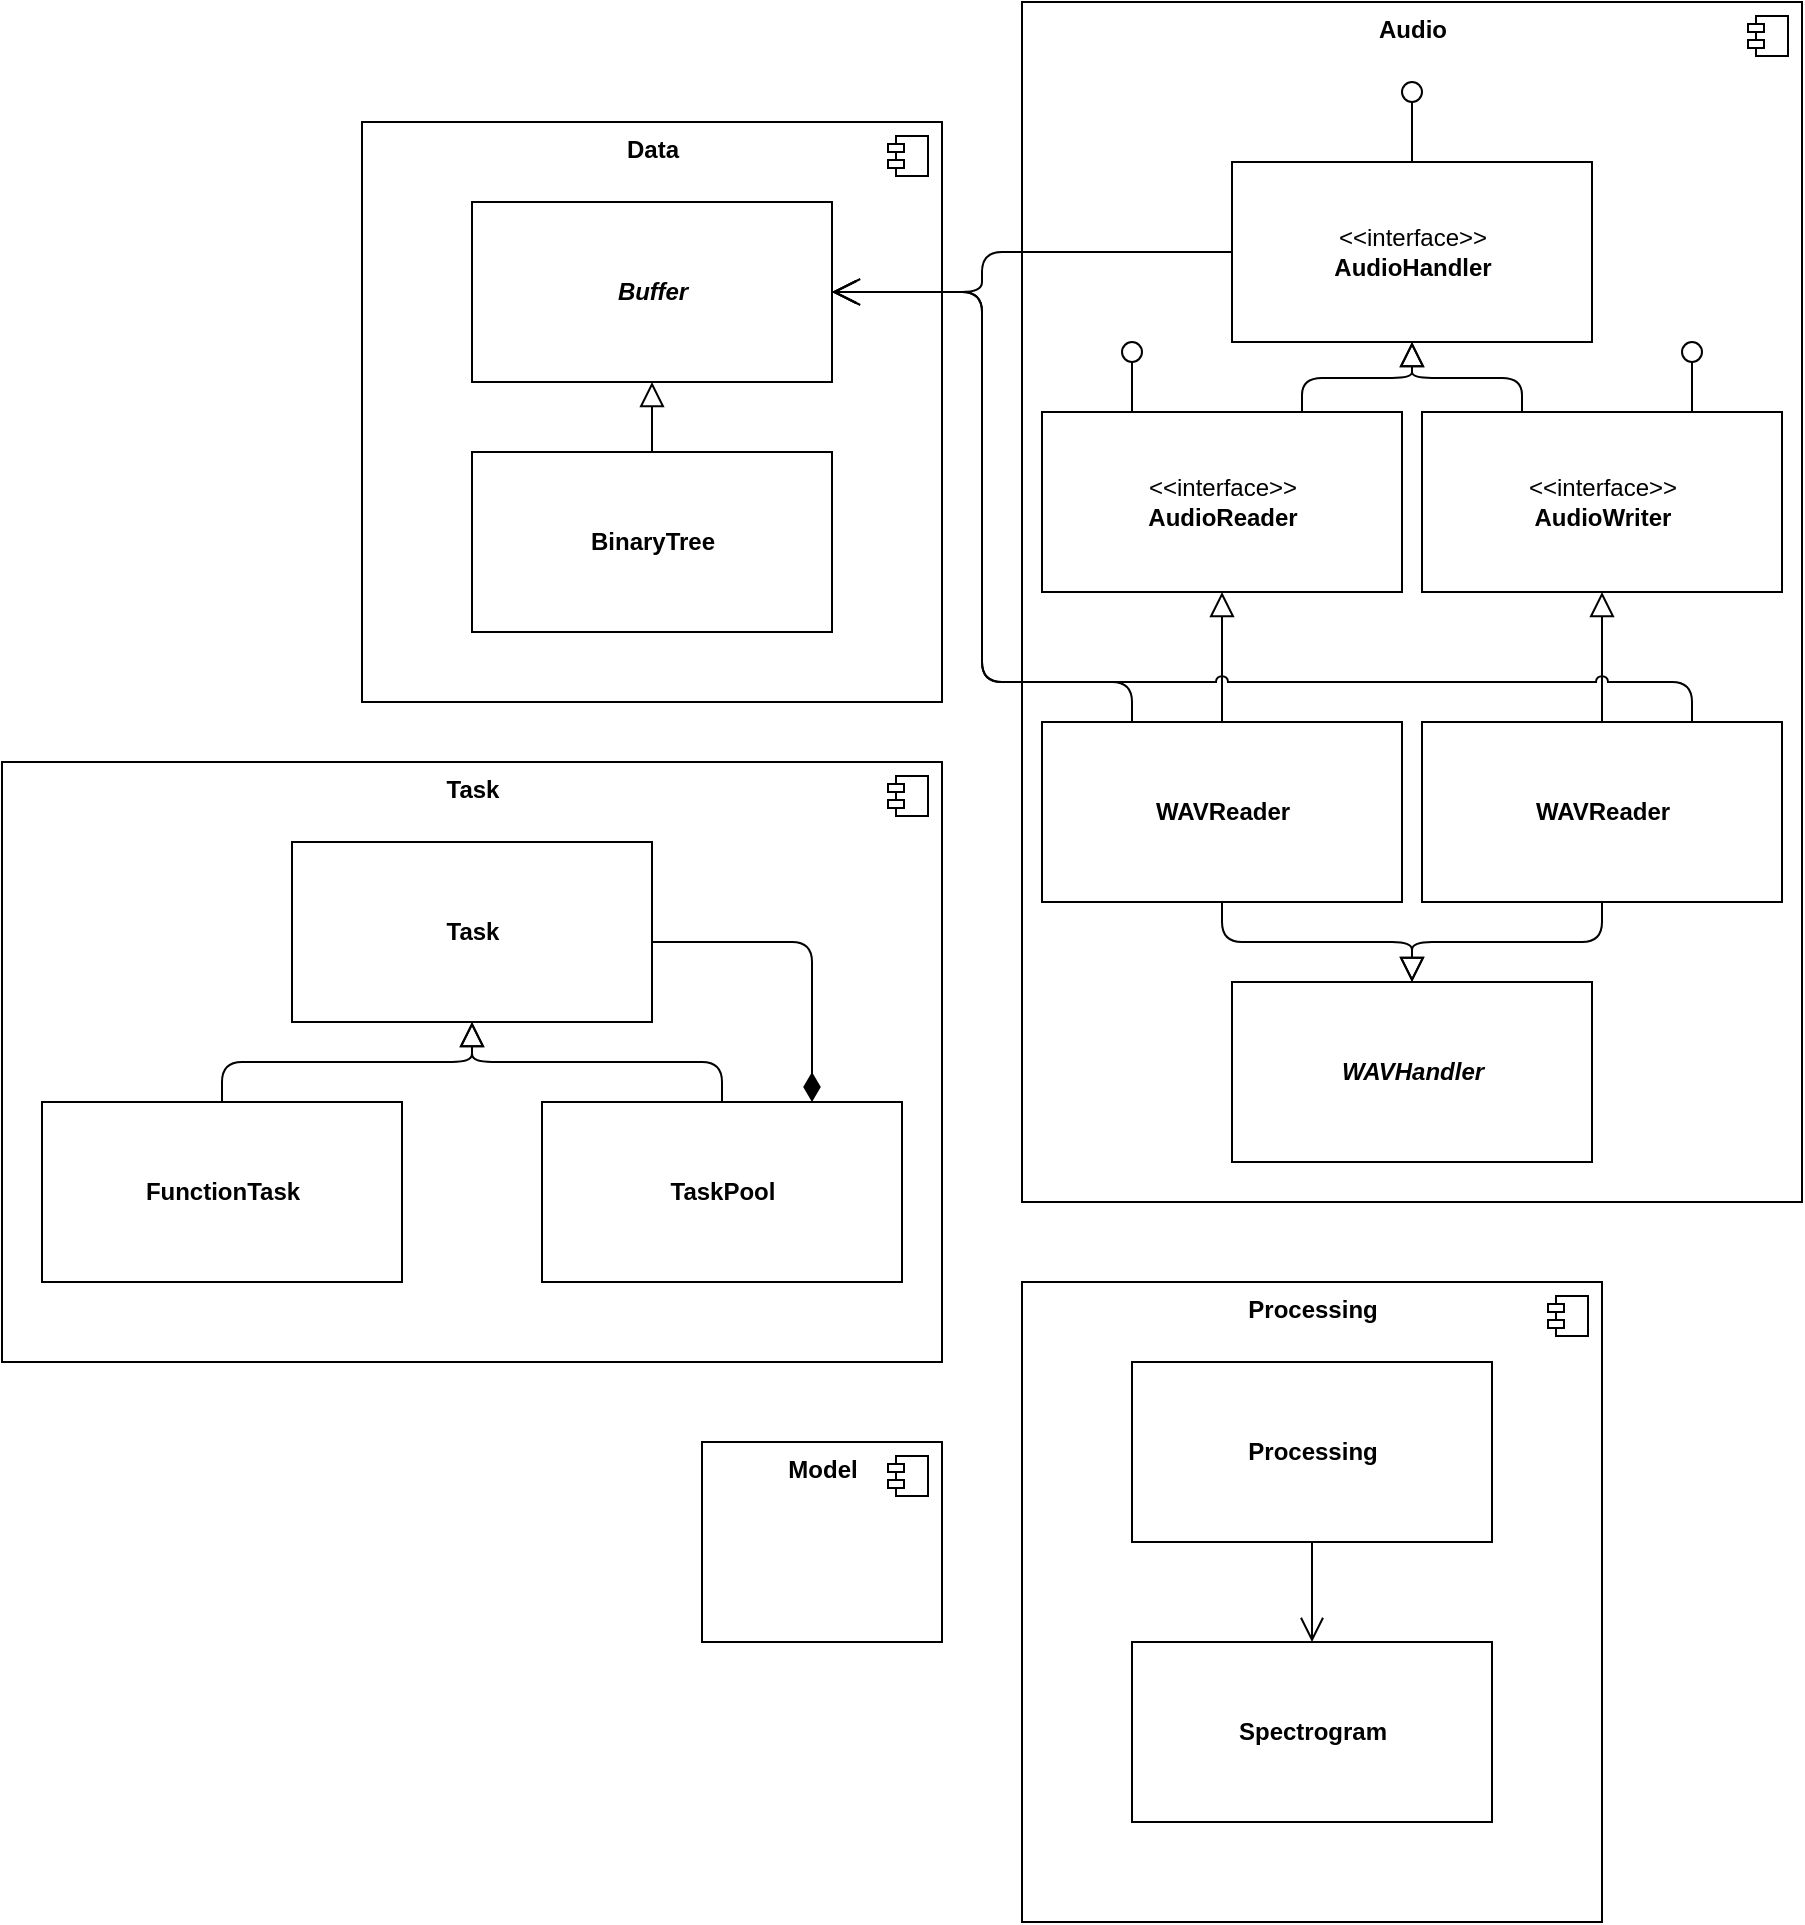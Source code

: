<mxfile>
    <diagram id="rVW-LHmZWdmXAgt8M_pt" name="Page-1">
        <mxGraphModel dx="2123" dy="668" grid="1" gridSize="10" guides="1" tooltips="1" connect="1" arrows="1" fold="1" page="1" pageScale="1" pageWidth="827" pageHeight="1169" math="0" shadow="0">
            <root>
                <mxCell id="0"/>
                <mxCell id="1" parent="0"/>
                <mxCell id="11" value="&lt;b&gt;Audio&lt;/b&gt;" style="html=1;dropTarget=0;verticalAlign=top;" vertex="1" parent="1">
                    <mxGeometry x="370" y="130" width="390" height="600" as="geometry"/>
                </mxCell>
                <mxCell id="12" value="" style="shape=module;jettyWidth=8;jettyHeight=4;" vertex="1" parent="11">
                    <mxGeometry x="1" width="20" height="20" relative="1" as="geometry">
                        <mxPoint x="-27" y="7" as="offset"/>
                    </mxGeometry>
                </mxCell>
                <mxCell id="13" value="&lt;b&gt;Task&lt;/b&gt;" style="html=1;dropTarget=0;verticalAlign=top;" vertex="1" parent="1">
                    <mxGeometry x="-140" y="510" width="470" height="300" as="geometry"/>
                </mxCell>
                <mxCell id="14" value="" style="shape=module;jettyWidth=8;jettyHeight=4;" vertex="1" parent="13">
                    <mxGeometry x="1" width="20" height="20" relative="1" as="geometry">
                        <mxPoint x="-27" y="7" as="offset"/>
                    </mxGeometry>
                </mxCell>
                <mxCell id="15" value="&lt;b&gt;Processing&lt;/b&gt;" style="html=1;dropTarget=0;verticalAlign=top;" vertex="1" parent="1">
                    <mxGeometry x="370" y="770" width="290" height="320" as="geometry"/>
                </mxCell>
                <mxCell id="16" value="" style="shape=module;jettyWidth=8;jettyHeight=4;" vertex="1" parent="15">
                    <mxGeometry x="1" width="20" height="20" relative="1" as="geometry">
                        <mxPoint x="-27" y="7" as="offset"/>
                    </mxGeometry>
                </mxCell>
                <mxCell id="17" value="&lt;b&gt;Model&lt;/b&gt;" style="html=1;dropTarget=0;verticalAlign=top;" vertex="1" parent="1">
                    <mxGeometry x="210" y="850" width="120" height="100" as="geometry"/>
                </mxCell>
                <mxCell id="18" value="" style="shape=module;jettyWidth=8;jettyHeight=4;" vertex="1" parent="17">
                    <mxGeometry x="1" width="20" height="20" relative="1" as="geometry">
                        <mxPoint x="-27" y="7" as="offset"/>
                    </mxGeometry>
                </mxCell>
                <mxCell id="19" value="&lt;b&gt;Data&lt;/b&gt;" style="html=1;dropTarget=0;verticalAlign=top;" vertex="1" parent="1">
                    <mxGeometry x="40" y="190" width="290" height="290" as="geometry"/>
                </mxCell>
                <mxCell id="20" value="" style="shape=module;jettyWidth=8;jettyHeight=4;" vertex="1" parent="19">
                    <mxGeometry x="1" width="20" height="20" relative="1" as="geometry">
                        <mxPoint x="-27" y="7" as="offset"/>
                    </mxGeometry>
                </mxCell>
                <mxCell id="65" style="edgeStyle=orthogonalEdgeStyle;jumpStyle=arc;html=1;entryX=1;entryY=0.5;entryDx=0;entryDy=0;endArrow=open;endFill=0;endSize=10;" edge="1" parent="1" source="21" target="56">
                    <mxGeometry relative="1" as="geometry">
                        <Array as="points">
                            <mxPoint x="350" y="255"/>
                            <mxPoint x="350" y="275"/>
                        </Array>
                    </mxGeometry>
                </mxCell>
                <mxCell id="21" value="&amp;lt;&amp;lt;interface&amp;gt;&amp;gt;&lt;br&gt;&lt;b&gt;AudioHandler&lt;/b&gt;&lt;span style=&quot;color: rgba(0, 0, 0, 0); font-family: monospace; font-size: 0px; text-align: start;&quot;&gt;%3CmxGraphModel%3E%3Croot%3E%3CmxCell%20id%3D%220%22%2F%3E%3CmxCell%20id%3D%221%22%20parent%3D%220%22%2F%3E%3CmxCell%20id%3D%222%22%20value%3D%22AudioHandler%22%20style%3D%22html%3D1%3BdropTarget%3D0%3B%22%20vertex%3D%221%22%20parent%3D%221%22%3E%3CmxGeometry%20x%3D%22380%22%20y%3D%22240%22%20width%3D%22180%22%20height%3D%2290%22%20as%3D%22geometry%22%2F%3E%3C%2FmxCell%3E%3CmxCell%20id%3D%223%22%20value%3D%22%22%20style%3D%22shape%3Dmodule%3BjettyWidth%3D8%3BjettyHeight%3D4%3B%22%20vertex%3D%221%22%20parent%3D%222%22%3E%3CmxGeometry%20x%3D%221%22%20width%3D%2220%22%20height%3D%2220%22%20relative%3D%221%22%20as%3D%22geometry%22%3E%3CmxPoint%20x%3D%22-27%22%20y%3D%227%22%20as%3D%22offset%22%2F%3E%3C%2FmxGeometry%3E%3C%2FmxCell%3E%3C%2Froot%3E%3C%2FmxGraphModel%3E&lt;/span&gt;" style="html=1;dropTarget=0;" vertex="1" parent="1">
                    <mxGeometry x="475" y="210" width="180" height="90" as="geometry"/>
                </mxCell>
                <mxCell id="28" style="edgeStyle=orthogonalEdgeStyle;html=1;entryX=0.5;entryY=1;entryDx=0;entryDy=0;endArrow=block;endFill=0;endSize=10;" edge="1" parent="1" source="23" target="21">
                    <mxGeometry relative="1" as="geometry">
                        <Array as="points">
                            <mxPoint x="510" y="318"/>
                            <mxPoint x="565" y="318"/>
                        </Array>
                    </mxGeometry>
                </mxCell>
                <mxCell id="23" value="&amp;lt;&amp;lt;interface&amp;gt;&amp;gt;&lt;br&gt;&lt;b&gt;AudioReader&lt;/b&gt;" style="html=1;dropTarget=0;" vertex="1" parent="1">
                    <mxGeometry x="380" y="335" width="180" height="90" as="geometry"/>
                </mxCell>
                <mxCell id="27" style="edgeStyle=orthogonalEdgeStyle;html=1;entryX=0.5;entryY=1;entryDx=0;entryDy=0;endArrow=block;endFill=0;endSize=10;" edge="1" parent="1" source="25" target="21">
                    <mxGeometry relative="1" as="geometry">
                        <Array as="points">
                            <mxPoint x="620" y="318"/>
                            <mxPoint x="565" y="318"/>
                        </Array>
                    </mxGeometry>
                </mxCell>
                <mxCell id="25" value="&amp;lt;&amp;lt;interface&amp;gt;&amp;gt;&lt;br&gt;&lt;b&gt;AudioWriter&lt;/b&gt;" style="html=1;dropTarget=0;" vertex="1" parent="1">
                    <mxGeometry x="570" y="335" width="180" height="90" as="geometry"/>
                </mxCell>
                <mxCell id="31" style="edgeStyle=orthogonalEdgeStyle;html=1;entryX=0.5;entryY=1;entryDx=0;entryDy=0;endArrow=block;endFill=0;endSize=10;" edge="1" parent="1" source="29" target="23">
                    <mxGeometry relative="1" as="geometry"/>
                </mxCell>
                <mxCell id="38" style="edgeStyle=orthogonalEdgeStyle;html=1;exitX=0.5;exitY=1;exitDx=0;exitDy=0;entryX=0.5;entryY=0;entryDx=0;entryDy=0;endArrow=block;endFill=0;endSize=10;" edge="1" parent="1" source="29" target="35">
                    <mxGeometry relative="1" as="geometry"/>
                </mxCell>
                <mxCell id="29" value="&lt;b&gt;WAVReader&lt;/b&gt;" style="html=1;dropTarget=0;" vertex="1" parent="1">
                    <mxGeometry x="380" y="490" width="180" height="90" as="geometry"/>
                </mxCell>
                <mxCell id="39" style="edgeStyle=orthogonalEdgeStyle;html=1;exitX=0.5;exitY=1;exitDx=0;exitDy=0;entryX=0.5;entryY=0;entryDx=0;entryDy=0;endArrow=block;endFill=0;endSize=10;" edge="1" parent="1" source="33" target="35">
                    <mxGeometry relative="1" as="geometry"/>
                </mxCell>
                <mxCell id="40" style="edgeStyle=orthogonalEdgeStyle;html=1;exitX=0.5;exitY=0;exitDx=0;exitDy=0;entryX=0.5;entryY=1;entryDx=0;entryDy=0;endArrow=block;endFill=0;endSize=10;" edge="1" parent="1" source="33" target="25">
                    <mxGeometry relative="1" as="geometry"/>
                </mxCell>
                <mxCell id="64" style="edgeStyle=orthogonalEdgeStyle;html=1;exitX=0.75;exitY=0;exitDx=0;exitDy=0;entryX=1;entryY=0.5;entryDx=0;entryDy=0;endArrow=open;endFill=0;jumpStyle=arc;endSize=12;" edge="1" parent="1" source="33" target="56">
                    <mxGeometry relative="1" as="geometry">
                        <Array as="points">
                            <mxPoint x="705" y="470"/>
                            <mxPoint x="350" y="470"/>
                            <mxPoint x="350" y="275"/>
                        </Array>
                    </mxGeometry>
                </mxCell>
                <mxCell id="33" value="&lt;b&gt;WAVReader&lt;/b&gt;" style="html=1;dropTarget=0;" vertex="1" parent="1">
                    <mxGeometry x="570" y="490" width="180" height="90" as="geometry"/>
                </mxCell>
                <mxCell id="63" style="edgeStyle=orthogonalEdgeStyle;html=1;entryX=1;entryY=0.5;entryDx=0;entryDy=0;endArrow=open;endFill=0;exitX=0.25;exitY=0;exitDx=0;exitDy=0;endSize=10;" edge="1" parent="1" source="29" target="56">
                    <mxGeometry relative="1" as="geometry">
                        <mxPoint x="425" y="480" as="sourcePoint"/>
                        <Array as="points">
                            <mxPoint x="425" y="470"/>
                            <mxPoint x="350" y="470"/>
                            <mxPoint x="350" y="275"/>
                        </Array>
                    </mxGeometry>
                </mxCell>
                <mxCell id="35" value="&lt;b&gt;&lt;i&gt;WAVHandler&lt;/i&gt;&lt;/b&gt;" style="html=1;dropTarget=0;" vertex="1" parent="1">
                    <mxGeometry x="475" y="620" width="180" height="90" as="geometry"/>
                </mxCell>
                <mxCell id="43" value="" style="rounded=0;orthogonalLoop=1;jettySize=auto;html=1;endArrow=none;endFill=0;sketch=0;sourcePerimeterSpacing=0;targetPerimeterSpacing=0;exitX=0.5;exitY=0;exitDx=0;exitDy=0;" edge="1" target="45" parent="1" source="21">
                    <mxGeometry relative="1" as="geometry">
                        <mxPoint x="560" y="165" as="sourcePoint"/>
                    </mxGeometry>
                </mxCell>
                <mxCell id="45" value="" style="ellipse;whiteSpace=wrap;html=1;align=center;aspect=fixed;resizable=0;points=[];outlineConnect=0;sketch=0;" vertex="1" parent="1">
                    <mxGeometry x="560" y="170" width="10" height="10" as="geometry"/>
                </mxCell>
                <mxCell id="48" value="" style="rounded=0;orthogonalLoop=1;jettySize=auto;html=1;endArrow=none;endFill=0;sketch=0;sourcePerimeterSpacing=0;targetPerimeterSpacing=0;exitX=0.25;exitY=0;exitDx=0;exitDy=0;" edge="1" target="50" parent="1" source="23">
                    <mxGeometry relative="1" as="geometry">
                        <mxPoint x="430" y="315" as="sourcePoint"/>
                    </mxGeometry>
                </mxCell>
                <mxCell id="50" value="" style="ellipse;whiteSpace=wrap;html=1;align=center;aspect=fixed;resizable=0;points=[];outlineConnect=0;sketch=0;" vertex="1" parent="1">
                    <mxGeometry x="420" y="300" width="10" height="10" as="geometry"/>
                </mxCell>
                <mxCell id="51" value="" style="rounded=0;orthogonalLoop=1;jettySize=auto;html=1;endArrow=none;endFill=0;sketch=0;sourcePerimeterSpacing=0;targetPerimeterSpacing=0;exitX=0.75;exitY=0;exitDx=0;exitDy=0;" edge="1" target="53" parent="1" source="25">
                    <mxGeometry relative="1" as="geometry">
                        <mxPoint x="710" y="305" as="sourcePoint"/>
                    </mxGeometry>
                </mxCell>
                <mxCell id="53" value="" style="ellipse;whiteSpace=wrap;html=1;align=center;aspect=fixed;resizable=0;points=[];outlineConnect=0;sketch=0;" vertex="1" parent="1">
                    <mxGeometry x="700" y="300" width="10" height="10" as="geometry"/>
                </mxCell>
                <mxCell id="56" value="&lt;i&gt;&lt;b&gt;Buffer&lt;/b&gt;&lt;span style=&quot;color: rgba(0, 0, 0, 0); font-family: monospace; font-size: 0px; text-align: start;&quot;&gt;%3CmxGraphModel%3E%3Croot%3E%3CmxCell%20id%3D%220%22%2F%3E%3CmxCell%20id%3D%221%22%20parent%3D%220%22%2F%3E%3CmxCell%20id%3D%222%22%20value%3D%22AudioHandler%22%20style%3D%22html%3D1%3BdropTarget%3D0%3B%22%20vertex%3D%221%22%20parent%3D%221%22%3E%3CmxGeometry%20x%3D%22380%22%20y%3D%22240%22%20width%3D%22180%22%20height%3D%2290%22%20as%3D%22geometry%22%2F%3E%3C%2FmxCell%3E%3CmxCell%20id%3D%223%22%20value%3D%22%22%20style%3D%22shape%3Dmodule%3BjettyWidth%3D8%3BjettyHeight%3D4%3B%22%20vertex%3D%221%22%20parent%3D%222%22%3E%3CmxGeometry%20x%3D%221%22%20width%3D%2220%22%20height%3D%2220%22%20relative%3D%221%22%20as%3D%22geometry%22%3E%3CmxPoint%20x%3D%22-27%22%20y%3D%227%22%20as%3D%22offset%22%2F%3E%3C%2FmxGeometry%3E%3C%2FmxCell%3E%3C%2Froot%3E%3C%2FmxGraphModel%3E&lt;/span&gt;&lt;/i&gt;" style="html=1;dropTarget=0;" vertex="1" parent="1">
                    <mxGeometry x="95" y="230" width="180" height="90" as="geometry"/>
                </mxCell>
                <mxCell id="60" style="edgeStyle=orthogonalEdgeStyle;html=1;entryX=0.5;entryY=1;entryDx=0;entryDy=0;endArrow=block;endFill=0;endSize=10;" edge="1" parent="1" source="58" target="56">
                    <mxGeometry relative="1" as="geometry"/>
                </mxCell>
                <mxCell id="58" value="BinaryTree" style="html=1;dropTarget=0;fontStyle=1" vertex="1" parent="1">
                    <mxGeometry x="95" y="355" width="180" height="90" as="geometry"/>
                </mxCell>
                <mxCell id="74" style="edgeStyle=orthogonalEdgeStyle;jumpStyle=arc;html=1;entryX=0.5;entryY=0;entryDx=0;entryDy=0;endArrow=open;endFill=0;endSize=10;" edge="1" parent="1" source="67" target="68">
                    <mxGeometry relative="1" as="geometry"/>
                </mxCell>
                <mxCell id="67" value="&lt;b&gt;Processing&lt;/b&gt;" style="html=1;dropTarget=0;" vertex="1" parent="1">
                    <mxGeometry x="425" y="810" width="180" height="90" as="geometry"/>
                </mxCell>
                <mxCell id="68" value="&lt;b&gt;Spectrogram&lt;/b&gt;" style="html=1;dropTarget=0;" vertex="1" parent="1">
                    <mxGeometry x="425" y="950" width="180" height="90" as="geometry"/>
                </mxCell>
                <mxCell id="78" style="edgeStyle=orthogonalEdgeStyle;jumpStyle=arc;html=1;entryX=0.5;entryY=1;entryDx=0;entryDy=0;endArrow=block;endFill=0;endSize=10;" edge="1" parent="1" source="75" target="76">
                    <mxGeometry relative="1" as="geometry"/>
                </mxCell>
                <mxCell id="75" value="&lt;b&gt;FunctionTask&lt;/b&gt;" style="html=1;dropTarget=0;" vertex="1" parent="1">
                    <mxGeometry x="-120" y="680" width="180" height="90" as="geometry"/>
                </mxCell>
                <mxCell id="82" style="edgeStyle=orthogonalEdgeStyle;jumpStyle=arc;html=1;entryX=0.75;entryY=0;entryDx=0;entryDy=0;endArrow=diamondThin;endFill=1;startSize=6;endSize=12;" edge="1" parent="1" source="76" target="77">
                    <mxGeometry relative="1" as="geometry">
                        <Array as="points">
                            <mxPoint x="265" y="600"/>
                        </Array>
                    </mxGeometry>
                </mxCell>
                <mxCell id="76" value="&lt;b&gt;Task&lt;/b&gt;" style="html=1;dropTarget=0;" vertex="1" parent="1">
                    <mxGeometry x="5" y="550" width="180" height="90" as="geometry"/>
                </mxCell>
                <mxCell id="79" style="edgeStyle=orthogonalEdgeStyle;jumpStyle=arc;html=1;endArrow=block;endFill=0;endSize=10;" edge="1" parent="1" source="77" target="76">
                    <mxGeometry relative="1" as="geometry"/>
                </mxCell>
                <mxCell id="77" value="&lt;b&gt;TaskPool&lt;/b&gt;" style="html=1;dropTarget=0;" vertex="1" parent="1">
                    <mxGeometry x="130" y="680" width="180" height="90" as="geometry"/>
                </mxCell>
            </root>
        </mxGraphModel>
    </diagram>
</mxfile>